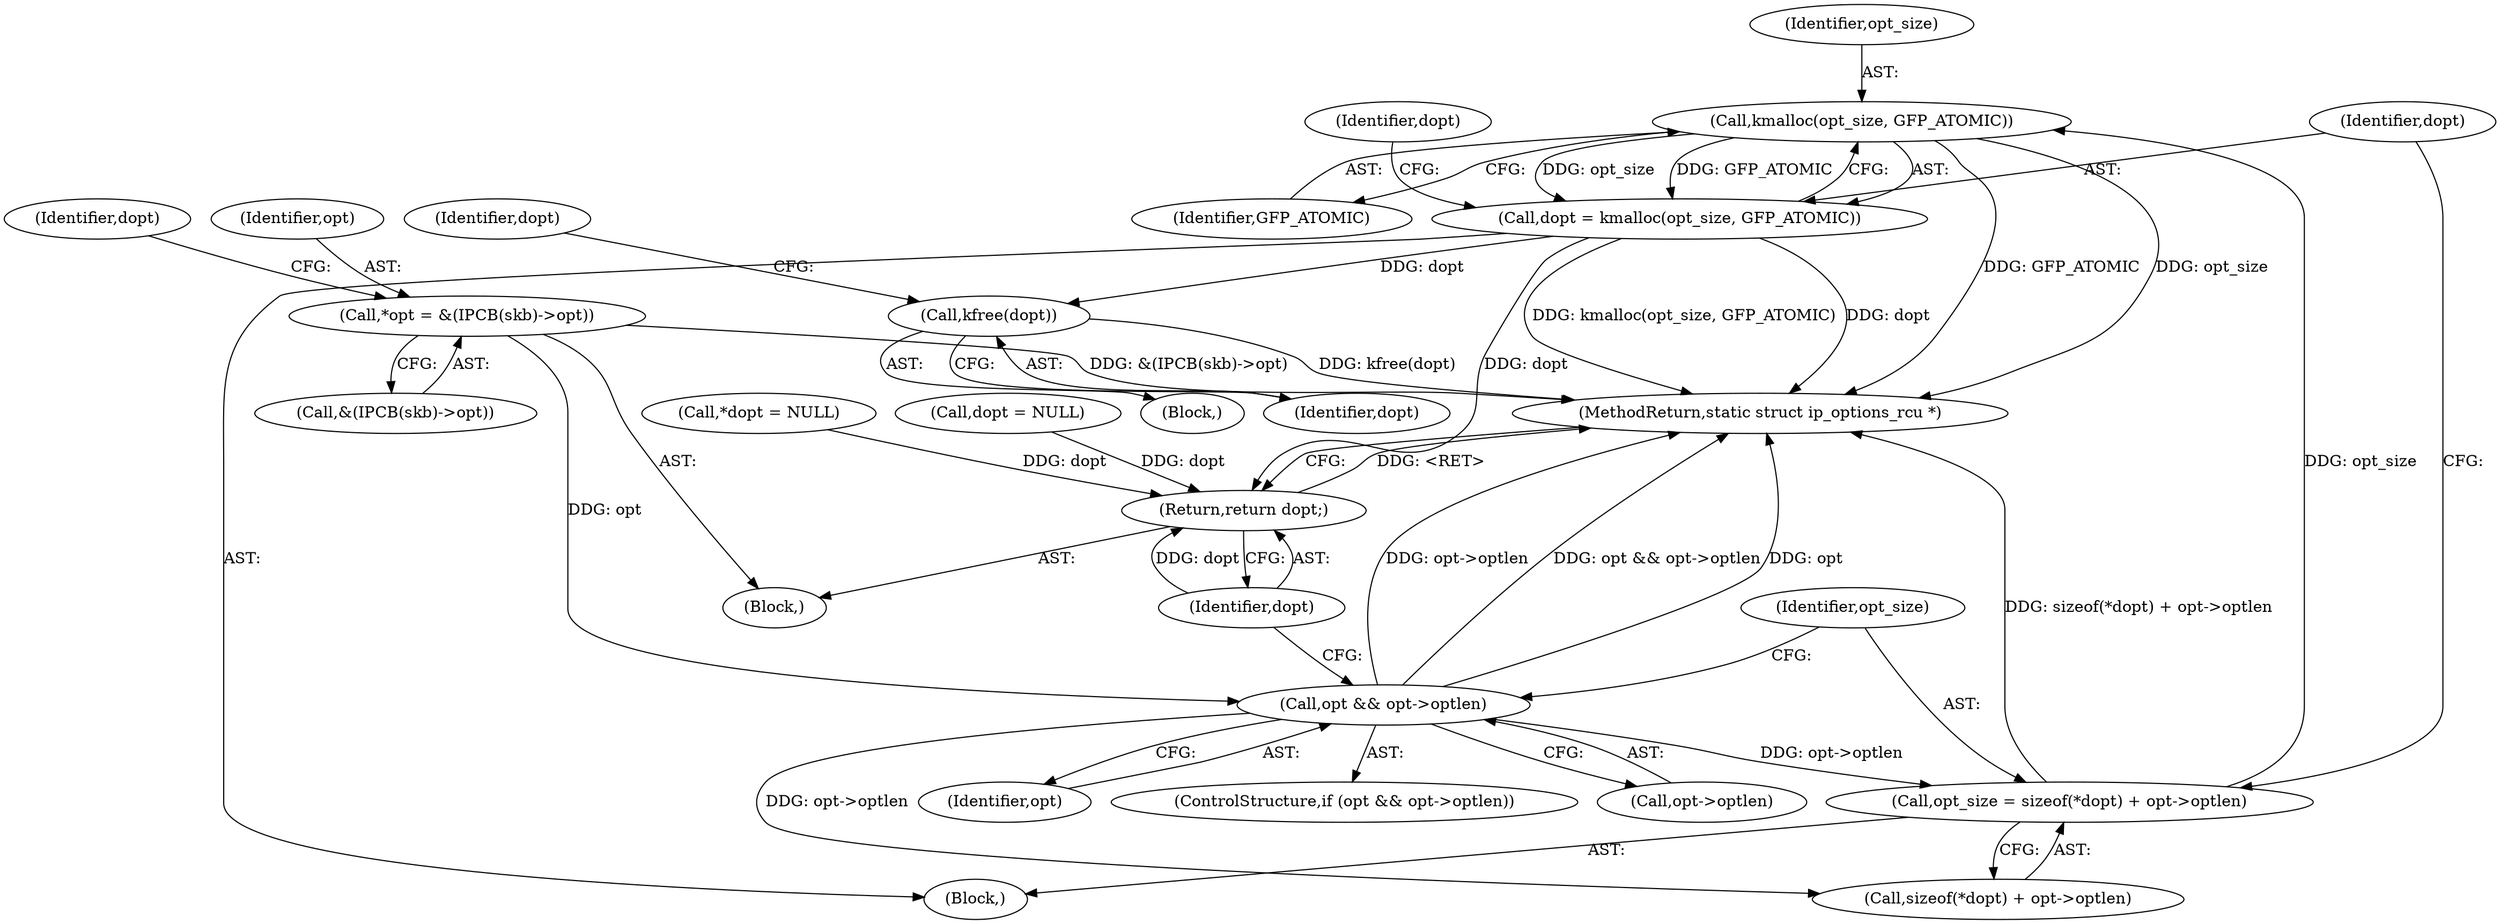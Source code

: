 digraph "0_linux_f6d8bd051c391c1c0458a30b2a7abcd939329259_30@API" {
"1000135" [label="(Call,kmalloc(opt_size, GFP_ATOMIC))"];
"1000124" [label="(Call,opt_size = sizeof(*dopt) + opt->optlen)"];
"1000117" [label="(Call,opt && opt->optlen)"];
"1000105" [label="(Call,*opt = &(IPCB(skb)->opt))"];
"1000133" [label="(Call,dopt = kmalloc(opt_size, GFP_ATOMIC))"];
"1000149" [label="(Call,kfree(dopt))"];
"1000154" [label="(Return,return dopt;)"];
"1000116" [label="(ControlStructure,if (opt && opt->optlen))"];
"1000136" [label="(Identifier,opt_size)"];
"1000107" [label="(Call,&(IPCB(skb)->opt))"];
"1000151" [label="(Call,dopt = NULL)"];
"1000155" [label="(Identifier,dopt)"];
"1000148" [label="(Block,)"];
"1000126" [label="(Call,sizeof(*dopt) + opt->optlen)"];
"1000114" [label="(Identifier,dopt)"];
"1000124" [label="(Call,opt_size = sizeof(*dopt) + opt->optlen)"];
"1000125" [label="(Identifier,opt_size)"];
"1000105" [label="(Call,*opt = &(IPCB(skb)->opt))"];
"1000113" [label="(Call,*dopt = NULL)"];
"1000152" [label="(Identifier,dopt)"];
"1000137" [label="(Identifier,GFP_ATOMIC)"];
"1000133" [label="(Call,dopt = kmalloc(opt_size, GFP_ATOMIC))"];
"1000134" [label="(Identifier,dopt)"];
"1000117" [label="(Call,opt && opt->optlen)"];
"1000119" [label="(Call,opt->optlen)"];
"1000135" [label="(Call,kmalloc(opt_size, GFP_ATOMIC))"];
"1000118" [label="(Identifier,opt)"];
"1000139" [label="(Identifier,dopt)"];
"1000122" [label="(Block,)"];
"1000106" [label="(Identifier,opt)"];
"1000150" [label="(Identifier,dopt)"];
"1000156" [label="(MethodReturn,static struct ip_options_rcu *)"];
"1000103" [label="(Block,)"];
"1000149" [label="(Call,kfree(dopt))"];
"1000154" [label="(Return,return dopt;)"];
"1000135" -> "1000133"  [label="AST: "];
"1000135" -> "1000137"  [label="CFG: "];
"1000136" -> "1000135"  [label="AST: "];
"1000137" -> "1000135"  [label="AST: "];
"1000133" -> "1000135"  [label="CFG: "];
"1000135" -> "1000156"  [label="DDG: opt_size"];
"1000135" -> "1000156"  [label="DDG: GFP_ATOMIC"];
"1000135" -> "1000133"  [label="DDG: opt_size"];
"1000135" -> "1000133"  [label="DDG: GFP_ATOMIC"];
"1000124" -> "1000135"  [label="DDG: opt_size"];
"1000124" -> "1000122"  [label="AST: "];
"1000124" -> "1000126"  [label="CFG: "];
"1000125" -> "1000124"  [label="AST: "];
"1000126" -> "1000124"  [label="AST: "];
"1000134" -> "1000124"  [label="CFG: "];
"1000124" -> "1000156"  [label="DDG: sizeof(*dopt) + opt->optlen"];
"1000117" -> "1000124"  [label="DDG: opt->optlen"];
"1000117" -> "1000116"  [label="AST: "];
"1000117" -> "1000118"  [label="CFG: "];
"1000117" -> "1000119"  [label="CFG: "];
"1000118" -> "1000117"  [label="AST: "];
"1000119" -> "1000117"  [label="AST: "];
"1000125" -> "1000117"  [label="CFG: "];
"1000155" -> "1000117"  [label="CFG: "];
"1000117" -> "1000156"  [label="DDG: opt && opt->optlen"];
"1000117" -> "1000156"  [label="DDG: opt"];
"1000117" -> "1000156"  [label="DDG: opt->optlen"];
"1000105" -> "1000117"  [label="DDG: opt"];
"1000117" -> "1000126"  [label="DDG: opt->optlen"];
"1000105" -> "1000103"  [label="AST: "];
"1000105" -> "1000107"  [label="CFG: "];
"1000106" -> "1000105"  [label="AST: "];
"1000107" -> "1000105"  [label="AST: "];
"1000114" -> "1000105"  [label="CFG: "];
"1000105" -> "1000156"  [label="DDG: &(IPCB(skb)->opt)"];
"1000133" -> "1000122"  [label="AST: "];
"1000134" -> "1000133"  [label="AST: "];
"1000139" -> "1000133"  [label="CFG: "];
"1000133" -> "1000156"  [label="DDG: dopt"];
"1000133" -> "1000156"  [label="DDG: kmalloc(opt_size, GFP_ATOMIC)"];
"1000133" -> "1000149"  [label="DDG: dopt"];
"1000133" -> "1000154"  [label="DDG: dopt"];
"1000149" -> "1000148"  [label="AST: "];
"1000149" -> "1000150"  [label="CFG: "];
"1000150" -> "1000149"  [label="AST: "];
"1000152" -> "1000149"  [label="CFG: "];
"1000149" -> "1000156"  [label="DDG: kfree(dopt)"];
"1000154" -> "1000103"  [label="AST: "];
"1000154" -> "1000155"  [label="CFG: "];
"1000155" -> "1000154"  [label="AST: "];
"1000156" -> "1000154"  [label="CFG: "];
"1000154" -> "1000156"  [label="DDG: <RET>"];
"1000155" -> "1000154"  [label="DDG: dopt"];
"1000113" -> "1000154"  [label="DDG: dopt"];
"1000151" -> "1000154"  [label="DDG: dopt"];
}
